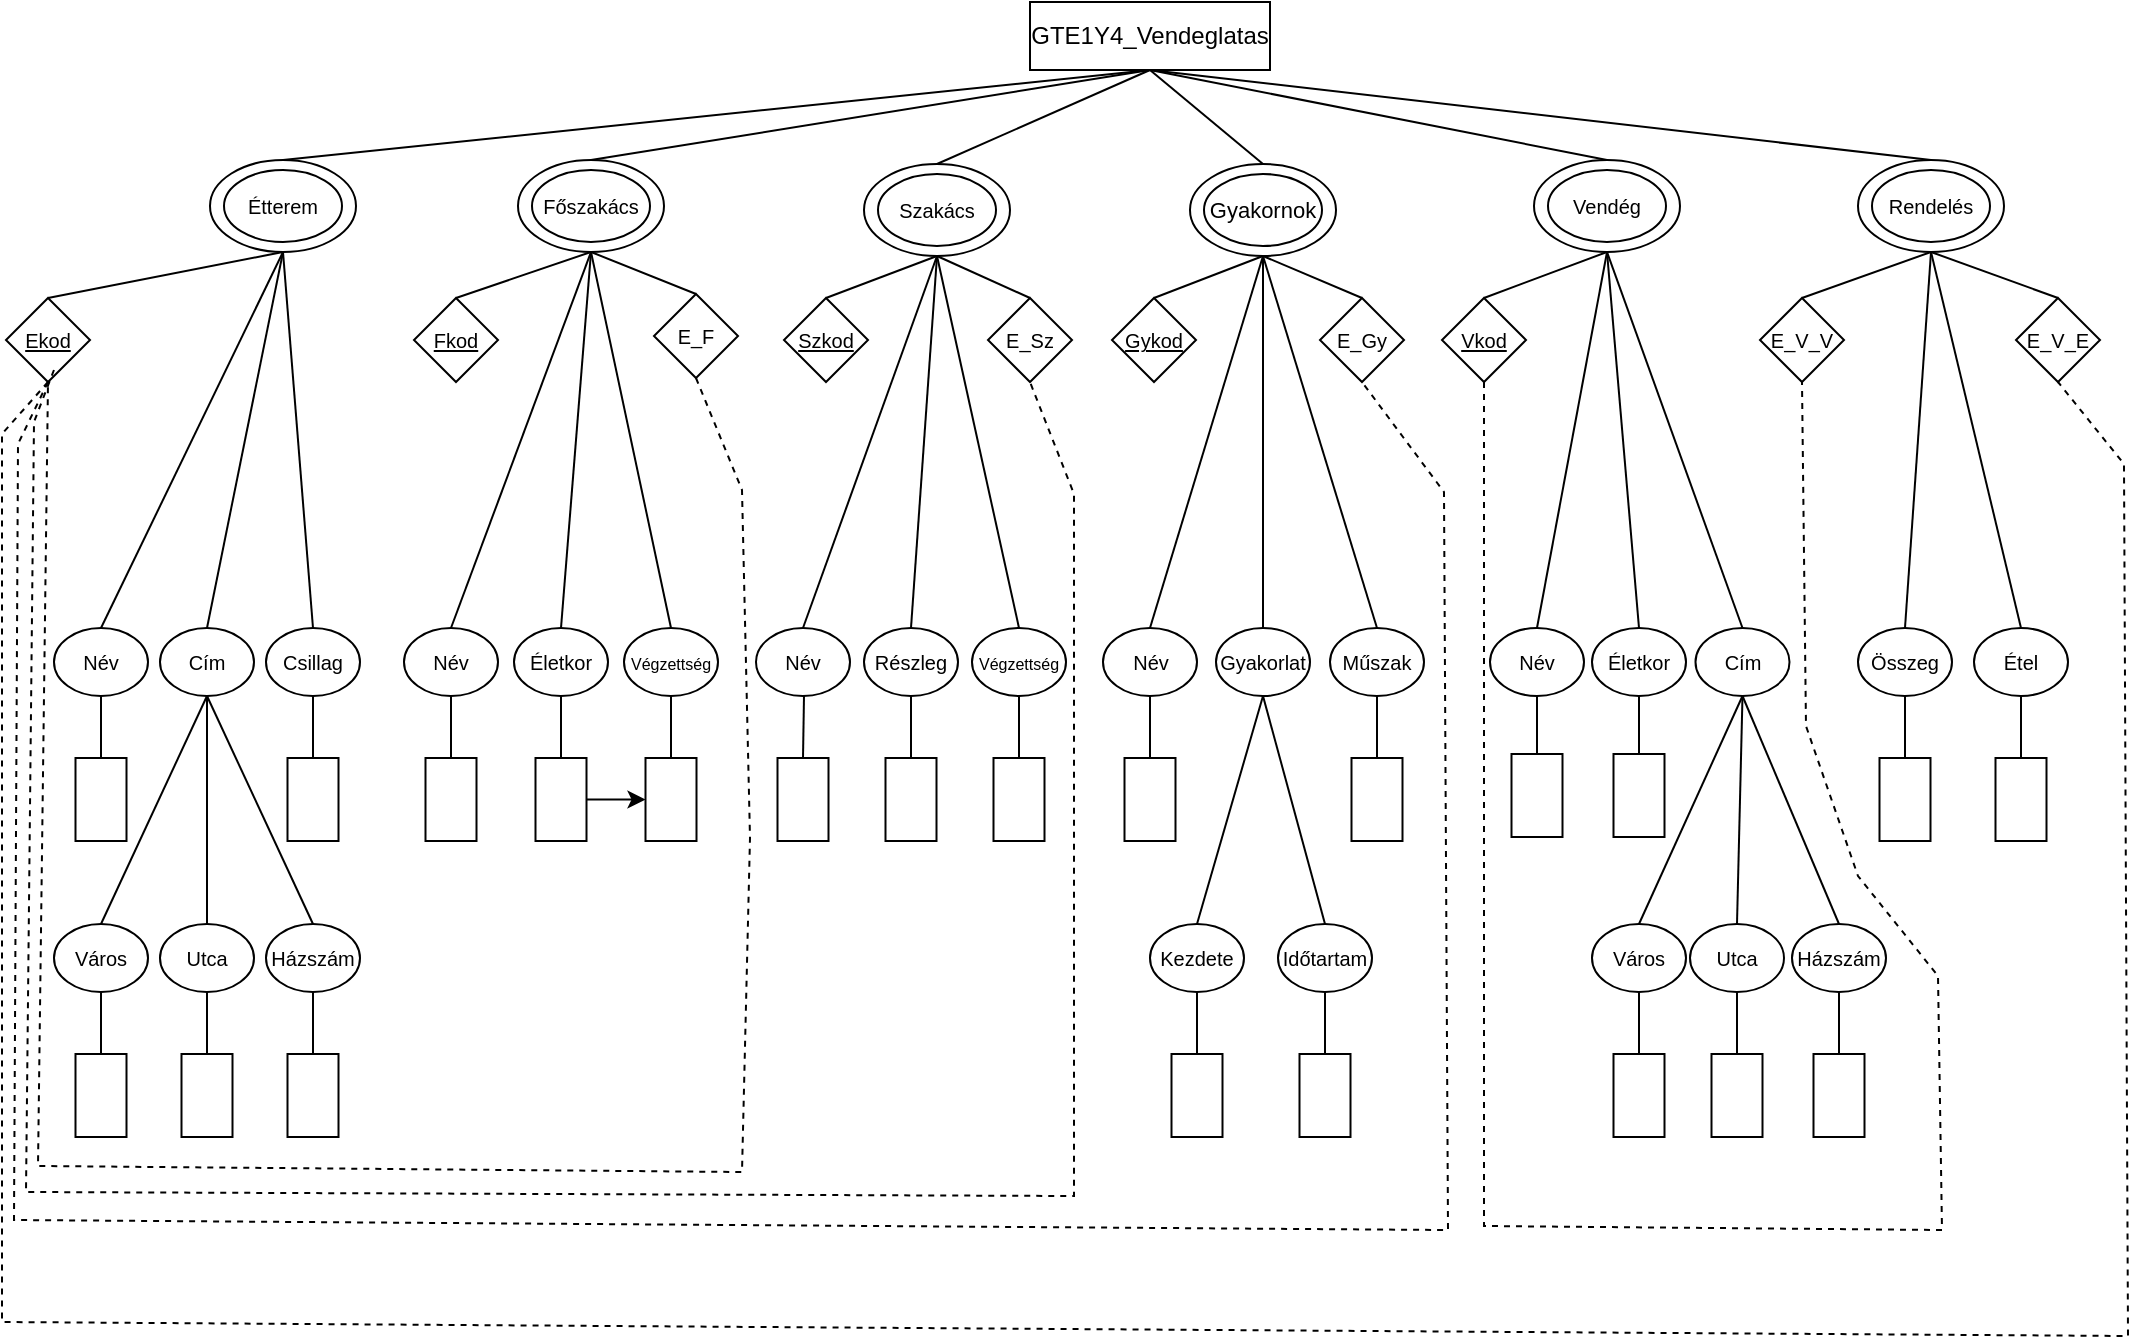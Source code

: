 <mxfile version="27.0.5">
  <diagram name="Page-1" id="aCdesyKWgIRTzpQv8DAT">
    <mxGraphModel dx="1426" dy="841" grid="0" gridSize="10" guides="1" tooltips="1" connect="1" arrows="1" fold="1" page="1" pageScale="1" pageWidth="1169" pageHeight="827" background="#ffffff" math="0" shadow="0">
      <root>
        <mxCell id="0" />
        <mxCell id="1" parent="0" />
        <mxCell id="0HNy9rPGnwpjirOVKz7A-1" value="&lt;font style=&quot;color: rgb(0, 0, 0);&quot;&gt;GTE1Y4_Vendeglatas&lt;/font&gt;" style="rounded=0;whiteSpace=wrap;html=1;fillColor=#FFFFFF;strokeColor=#000000;" vertex="1" parent="1">
          <mxGeometry x="525" y="17" width="120" height="34" as="geometry" />
        </mxCell>
        <mxCell id="0HNy9rPGnwpjirOVKz7A-4" value="" style="group" vertex="1" connectable="0" parent="1">
          <mxGeometry x="115" y="96" width="73" height="46" as="geometry" />
        </mxCell>
        <mxCell id="0HNy9rPGnwpjirOVKz7A-2" value="" style="ellipse;whiteSpace=wrap;html=1;fillColor=#FFFFFF;strokeColor=#000000;" vertex="1" parent="0HNy9rPGnwpjirOVKz7A-4">
          <mxGeometry width="73" height="46" as="geometry" />
        </mxCell>
        <mxCell id="0HNy9rPGnwpjirOVKz7A-3" value="&lt;font style=&quot;color: rgb(0, 0, 0); font-size: 10px;&quot;&gt;Étterem&lt;/font&gt;" style="ellipse;whiteSpace=wrap;html=1;fillColor=#FFFFFF;strokeColor=#000000;" vertex="1" parent="0HNy9rPGnwpjirOVKz7A-4">
          <mxGeometry x="7" y="5" width="59" height="36" as="geometry" />
        </mxCell>
        <mxCell id="0HNy9rPGnwpjirOVKz7A-5" value="" style="group" vertex="1" connectable="0" parent="1">
          <mxGeometry x="269" y="96" width="73" height="46" as="geometry" />
        </mxCell>
        <mxCell id="0HNy9rPGnwpjirOVKz7A-6" value="" style="ellipse;whiteSpace=wrap;html=1;fillColor=#FFFFFF;strokeColor=#000000;" vertex="1" parent="0HNy9rPGnwpjirOVKz7A-5">
          <mxGeometry width="73" height="46" as="geometry" />
        </mxCell>
        <mxCell id="0HNy9rPGnwpjirOVKz7A-7" value="&lt;font style=&quot;color: rgb(0, 0, 0); font-size: 10px;&quot;&gt;Főszakács&lt;/font&gt;" style="ellipse;whiteSpace=wrap;html=1;fillColor=#FFFFFF;strokeColor=#000000;" vertex="1" parent="0HNy9rPGnwpjirOVKz7A-5">
          <mxGeometry x="7" y="5" width="59" height="36" as="geometry" />
        </mxCell>
        <mxCell id="0HNy9rPGnwpjirOVKz7A-8" value="" style="group" vertex="1" connectable="0" parent="1">
          <mxGeometry x="442" y="98" width="73" height="46" as="geometry" />
        </mxCell>
        <mxCell id="0HNy9rPGnwpjirOVKz7A-9" value="" style="ellipse;whiteSpace=wrap;html=1;fillColor=#FFFFFF;strokeColor=#000000;" vertex="1" parent="0HNy9rPGnwpjirOVKz7A-8">
          <mxGeometry width="73" height="46" as="geometry" />
        </mxCell>
        <mxCell id="0HNy9rPGnwpjirOVKz7A-10" value="&lt;font style=&quot;color: rgb(0, 0, 0); font-size: 10px;&quot;&gt;Szakács&lt;/font&gt;" style="ellipse;whiteSpace=wrap;html=1;fillColor=#FFFFFF;strokeColor=#000000;" vertex="1" parent="0HNy9rPGnwpjirOVKz7A-8">
          <mxGeometry x="7" y="5" width="59" height="36" as="geometry" />
        </mxCell>
        <mxCell id="0HNy9rPGnwpjirOVKz7A-11" value="" style="group" vertex="1" connectable="0" parent="1">
          <mxGeometry x="605" y="98" width="73" height="46" as="geometry" />
        </mxCell>
        <mxCell id="0HNy9rPGnwpjirOVKz7A-12" value="" style="ellipse;whiteSpace=wrap;html=1;fillColor=#FFFFFF;strokeColor=#000000;" vertex="1" parent="0HNy9rPGnwpjirOVKz7A-11">
          <mxGeometry width="73" height="46" as="geometry" />
        </mxCell>
        <mxCell id="0HNy9rPGnwpjirOVKz7A-13" value="&lt;font style=&quot;color: rgb(0, 0, 0); font-size: 11px;&quot;&gt;Gyakornok&lt;/font&gt;" style="ellipse;whiteSpace=wrap;html=1;fillColor=#FFFFFF;strokeColor=#000000;" vertex="1" parent="0HNy9rPGnwpjirOVKz7A-11">
          <mxGeometry x="7" y="5" width="59" height="36" as="geometry" />
        </mxCell>
        <mxCell id="0HNy9rPGnwpjirOVKz7A-14" value="" style="group" vertex="1" connectable="0" parent="1">
          <mxGeometry x="777" y="96" width="73" height="46" as="geometry" />
        </mxCell>
        <mxCell id="0HNy9rPGnwpjirOVKz7A-15" value="" style="ellipse;whiteSpace=wrap;html=1;fillColor=#FFFFFF;strokeColor=#000000;" vertex="1" parent="0HNy9rPGnwpjirOVKz7A-14">
          <mxGeometry width="73" height="46" as="geometry" />
        </mxCell>
        <mxCell id="0HNy9rPGnwpjirOVKz7A-16" value="&lt;font style=&quot;color: rgb(0, 0, 0); font-size: 10px;&quot;&gt;Vendég&lt;/font&gt;" style="ellipse;whiteSpace=wrap;html=1;fillColor=#FFFFFF;strokeColor=#000000;" vertex="1" parent="0HNy9rPGnwpjirOVKz7A-14">
          <mxGeometry x="7" y="5" width="59" height="36" as="geometry" />
        </mxCell>
        <mxCell id="0HNy9rPGnwpjirOVKz7A-17" value="" style="group" vertex="1" connectable="0" parent="1">
          <mxGeometry x="939" y="96" width="73" height="46" as="geometry" />
        </mxCell>
        <mxCell id="0HNy9rPGnwpjirOVKz7A-18" value="" style="ellipse;whiteSpace=wrap;html=1;fillColor=#FFFFFF;strokeColor=#000000;" vertex="1" parent="0HNy9rPGnwpjirOVKz7A-17">
          <mxGeometry width="73" height="46" as="geometry" />
        </mxCell>
        <mxCell id="0HNy9rPGnwpjirOVKz7A-19" value="&lt;font style=&quot;color: rgb(0, 0, 0); font-size: 10px;&quot;&gt;Rendelés&lt;/font&gt;" style="ellipse;whiteSpace=wrap;html=1;fillColor=#FFFFFF;strokeColor=#000000;" vertex="1" parent="0HNy9rPGnwpjirOVKz7A-17">
          <mxGeometry x="7" y="5" width="59" height="36" as="geometry" />
        </mxCell>
        <mxCell id="0HNy9rPGnwpjirOVKz7A-21" value="&lt;font style=&quot;color: rgb(0, 0, 0); font-size: 10px;&quot;&gt;&lt;u&gt;Ekod&lt;/u&gt;&lt;/font&gt;" style="rhombus;whiteSpace=wrap;html=1;fillColor=#FFFFFF;strokeColor=#000000;" vertex="1" parent="1">
          <mxGeometry x="13" y="165" width="42" height="42" as="geometry" />
        </mxCell>
        <mxCell id="0HNy9rPGnwpjirOVKz7A-22" value="&lt;font style=&quot;color: rgb(0, 0, 0); font-size: 10px;&quot;&gt;&lt;u&gt;Fkod&lt;/u&gt;&lt;/font&gt;" style="rhombus;whiteSpace=wrap;html=1;fillColor=#FFFFFF;strokeColor=#000000;" vertex="1" parent="1">
          <mxGeometry x="217" y="165" width="42" height="42" as="geometry" />
        </mxCell>
        <mxCell id="0HNy9rPGnwpjirOVKz7A-23" value="&lt;font style=&quot;color: rgb(0, 0, 0); font-size: 10px;&quot;&gt;E_F&lt;/font&gt;" style="rhombus;whiteSpace=wrap;html=1;fillColor=#FFFFFF;strokeColor=#000000;" vertex="1" parent="1">
          <mxGeometry x="337" y="163" width="42" height="42" as="geometry" />
        </mxCell>
        <mxCell id="0HNy9rPGnwpjirOVKz7A-24" value="&lt;font style=&quot;color: rgb(0, 0, 0); font-size: 10px;&quot;&gt;&lt;u&gt;Szkod&lt;/u&gt;&lt;/font&gt;" style="rhombus;whiteSpace=wrap;html=1;fillColor=#FFFFFF;strokeColor=#000000;" vertex="1" parent="1">
          <mxGeometry x="402" y="165" width="42" height="42" as="geometry" />
        </mxCell>
        <mxCell id="0HNy9rPGnwpjirOVKz7A-25" value="&lt;font style=&quot;color: rgb(0, 0, 0); font-size: 10px;&quot;&gt;E_Sz&lt;/font&gt;" style="rhombus;whiteSpace=wrap;html=1;fillColor=#FFFFFF;strokeColor=#000000;" vertex="1" parent="1">
          <mxGeometry x="504" y="165" width="42" height="42" as="geometry" />
        </mxCell>
        <mxCell id="0HNy9rPGnwpjirOVKz7A-26" value="&lt;font style=&quot;color: rgb(0, 0, 0); font-size: 10px;&quot;&gt;&lt;u&gt;Gykod&lt;/u&gt;&lt;/font&gt;" style="rhombus;whiteSpace=wrap;html=1;fillColor=#FFFFFF;strokeColor=#000000;" vertex="1" parent="1">
          <mxGeometry x="566" y="165" width="42" height="42" as="geometry" />
        </mxCell>
        <mxCell id="0HNy9rPGnwpjirOVKz7A-27" value="&lt;font style=&quot;color: rgb(0, 0, 0); font-size: 10px;&quot;&gt;E_Gy&lt;/font&gt;" style="rhombus;whiteSpace=wrap;html=1;fillColor=#FFFFFF;strokeColor=#000000;" vertex="1" parent="1">
          <mxGeometry x="670" y="165" width="42" height="42" as="geometry" />
        </mxCell>
        <mxCell id="0HNy9rPGnwpjirOVKz7A-28" value="&lt;font style=&quot;color: rgb(0, 0, 0); font-size: 10px;&quot;&gt;&lt;u&gt;Vkod&lt;/u&gt;&lt;/font&gt;" style="rhombus;whiteSpace=wrap;html=1;fillColor=#FFFFFF;strokeColor=#000000;" vertex="1" parent="1">
          <mxGeometry x="731" y="165" width="42" height="42" as="geometry" />
        </mxCell>
        <mxCell id="0HNy9rPGnwpjirOVKz7A-29" value="&lt;font style=&quot;color: rgb(0, 0, 0); font-size: 10px;&quot;&gt;E_V_V&lt;/font&gt;" style="rhombus;whiteSpace=wrap;html=1;fillColor=#FFFFFF;strokeColor=#000000;" vertex="1" parent="1">
          <mxGeometry x="890" y="165" width="42" height="42" as="geometry" />
        </mxCell>
        <mxCell id="0HNy9rPGnwpjirOVKz7A-30" value="&lt;font style=&quot;color: rgb(0, 0, 0); font-size: 10px;&quot;&gt;E_V_E&lt;/font&gt;" style="rhombus;whiteSpace=wrap;html=1;fillColor=#FFFFFF;strokeColor=#000000;" vertex="1" parent="1">
          <mxGeometry x="1018" y="165" width="42" height="42" as="geometry" />
        </mxCell>
        <mxCell id="0HNy9rPGnwpjirOVKz7A-31" value="" style="endArrow=none;html=1;rounded=0;strokeColor=#000000;entryX=0.5;entryY=1;entryDx=0;entryDy=0;exitX=0.5;exitY=0;exitDx=0;exitDy=0;" edge="1" parent="1" source="0HNy9rPGnwpjirOVKz7A-2" target="0HNy9rPGnwpjirOVKz7A-1">
          <mxGeometry width="50" height="50" relative="1" as="geometry">
            <mxPoint x="219" y="76" as="sourcePoint" />
            <mxPoint x="269" y="26" as="targetPoint" />
          </mxGeometry>
        </mxCell>
        <mxCell id="0HNy9rPGnwpjirOVKz7A-32" value="" style="endArrow=none;html=1;rounded=0;strokeColor=#000000;entryX=0.5;entryY=1;entryDx=0;entryDy=0;exitX=0.5;exitY=0;exitDx=0;exitDy=0;" edge="1" parent="1" source="0HNy9rPGnwpjirOVKz7A-6" target="0HNy9rPGnwpjirOVKz7A-1">
          <mxGeometry width="50" height="50" relative="1" as="geometry">
            <mxPoint x="392" y="132" as="sourcePoint" />
            <mxPoint x="442" y="82" as="targetPoint" />
          </mxGeometry>
        </mxCell>
        <mxCell id="0HNy9rPGnwpjirOVKz7A-33" value="" style="endArrow=none;html=1;rounded=0;strokeColor=#000000;entryX=0.5;entryY=1;entryDx=0;entryDy=0;exitX=0.5;exitY=0;exitDx=0;exitDy=0;" edge="1" parent="1" source="0HNy9rPGnwpjirOVKz7A-9" target="0HNy9rPGnwpjirOVKz7A-1">
          <mxGeometry width="50" height="50" relative="1" as="geometry">
            <mxPoint x="541" y="110" as="sourcePoint" />
            <mxPoint x="591" y="60" as="targetPoint" />
          </mxGeometry>
        </mxCell>
        <mxCell id="0HNy9rPGnwpjirOVKz7A-35" value="" style="endArrow=none;html=1;rounded=0;strokeColor=#000000;entryX=0.5;entryY=1;entryDx=0;entryDy=0;exitX=0.5;exitY=0;exitDx=0;exitDy=0;" edge="1" parent="1" source="0HNy9rPGnwpjirOVKz7A-15" target="0HNy9rPGnwpjirOVKz7A-1">
          <mxGeometry width="50" height="50" relative="1" as="geometry">
            <mxPoint x="834" y="80" as="sourcePoint" />
            <mxPoint x="741" y="37" as="targetPoint" />
          </mxGeometry>
        </mxCell>
        <mxCell id="0HNy9rPGnwpjirOVKz7A-36" value="" style="endArrow=none;html=1;rounded=0;strokeColor=#000000;entryX=0.5;entryY=1;entryDx=0;entryDy=0;exitX=0.5;exitY=0;exitDx=0;exitDy=0;" edge="1" parent="1" source="0HNy9rPGnwpjirOVKz7A-18" target="0HNy9rPGnwpjirOVKz7A-1">
          <mxGeometry width="50" height="50" relative="1" as="geometry">
            <mxPoint x="882" y="83" as="sourcePoint" />
            <mxPoint x="932" y="33" as="targetPoint" />
          </mxGeometry>
        </mxCell>
        <mxCell id="0HNy9rPGnwpjirOVKz7A-37" value="" style="endArrow=none;html=1;rounded=0;strokeColor=#000000;entryX=0.5;entryY=1;entryDx=0;entryDy=0;exitX=0.5;exitY=0;exitDx=0;exitDy=0;" edge="1" parent="1" source="0HNy9rPGnwpjirOVKz7A-21" target="0HNy9rPGnwpjirOVKz7A-2">
          <mxGeometry width="50" height="50" relative="1" as="geometry">
            <mxPoint x="22" y="156" as="sourcePoint" />
            <mxPoint x="72" y="106" as="targetPoint" />
          </mxGeometry>
        </mxCell>
        <mxCell id="0HNy9rPGnwpjirOVKz7A-34" value="" style="endArrow=none;html=1;rounded=0;strokeColor=#000000;entryX=0.5;entryY=1;entryDx=0;entryDy=0;exitX=0.5;exitY=0;exitDx=0;exitDy=0;" edge="1" parent="1" source="0HNy9rPGnwpjirOVKz7A-12" target="0HNy9rPGnwpjirOVKz7A-1">
          <mxGeometry width="50" height="50" relative="1" as="geometry">
            <mxPoint x="566" y="133" as="sourcePoint" />
            <mxPoint x="616" y="83" as="targetPoint" />
          </mxGeometry>
        </mxCell>
        <mxCell id="0HNy9rPGnwpjirOVKz7A-38" value="" style="endArrow=none;html=1;rounded=0;strokeColor=#000000;entryX=0.5;entryY=1;entryDx=0;entryDy=0;exitX=0.5;exitY=0;exitDx=0;exitDy=0;" edge="1" parent="1" source="0HNy9rPGnwpjirOVKz7A-22" target="0HNy9rPGnwpjirOVKz7A-6">
          <mxGeometry width="50" height="50" relative="1" as="geometry">
            <mxPoint x="186" y="179" as="sourcePoint" />
            <mxPoint x="236" y="129" as="targetPoint" />
          </mxGeometry>
        </mxCell>
        <mxCell id="0HNy9rPGnwpjirOVKz7A-39" value="" style="endArrow=none;html=1;rounded=0;strokeColor=#000000;entryX=0.5;entryY=1;entryDx=0;entryDy=0;exitX=0.5;exitY=0;exitDx=0;exitDy=0;" edge="1" parent="1" source="0HNy9rPGnwpjirOVKz7A-23" target="0HNy9rPGnwpjirOVKz7A-6">
          <mxGeometry width="50" height="50" relative="1" as="geometry">
            <mxPoint x="259" y="298" as="sourcePoint" />
            <mxPoint x="309" y="248" as="targetPoint" />
          </mxGeometry>
        </mxCell>
        <mxCell id="0HNy9rPGnwpjirOVKz7A-40" value="" style="endArrow=none;html=1;rounded=0;strokeColor=#000000;entryX=0.5;entryY=1;entryDx=0;entryDy=0;exitX=0.5;exitY=0;exitDx=0;exitDy=0;" edge="1" parent="1" source="0HNy9rPGnwpjirOVKz7A-24" target="0HNy9rPGnwpjirOVKz7A-9">
          <mxGeometry width="50" height="50" relative="1" as="geometry">
            <mxPoint x="438" y="225" as="sourcePoint" />
            <mxPoint x="488" y="175" as="targetPoint" />
          </mxGeometry>
        </mxCell>
        <mxCell id="0HNy9rPGnwpjirOVKz7A-41" value="" style="endArrow=none;html=1;rounded=0;strokeColor=#000000;entryX=0.5;entryY=1;entryDx=0;entryDy=0;exitX=0.5;exitY=0;exitDx=0;exitDy=0;" edge="1" parent="1" source="0HNy9rPGnwpjirOVKz7A-25" target="0HNy9rPGnwpjirOVKz7A-9">
          <mxGeometry width="50" height="50" relative="1" as="geometry">
            <mxPoint x="436" y="320" as="sourcePoint" />
            <mxPoint x="486" y="270" as="targetPoint" />
          </mxGeometry>
        </mxCell>
        <mxCell id="0HNy9rPGnwpjirOVKz7A-42" value="" style="endArrow=none;html=1;rounded=0;strokeColor=#000000;entryX=0.5;entryY=1;entryDx=0;entryDy=0;exitX=0.5;exitY=0;exitDx=0;exitDy=0;" edge="1" parent="1" source="0HNy9rPGnwpjirOVKz7A-26" target="0HNy9rPGnwpjirOVKz7A-12">
          <mxGeometry width="50" height="50" relative="1" as="geometry">
            <mxPoint x="576" y="320" as="sourcePoint" />
            <mxPoint x="626" y="270" as="targetPoint" />
          </mxGeometry>
        </mxCell>
        <mxCell id="0HNy9rPGnwpjirOVKz7A-43" value="" style="endArrow=none;html=1;rounded=0;strokeColor=#000000;entryX=0.5;entryY=1;entryDx=0;entryDy=0;exitX=0.5;exitY=0;exitDx=0;exitDy=0;" edge="1" parent="1" source="0HNy9rPGnwpjirOVKz7A-27" target="0HNy9rPGnwpjirOVKz7A-12">
          <mxGeometry width="50" height="50" relative="1" as="geometry">
            <mxPoint x="571" y="321" as="sourcePoint" />
            <mxPoint x="621" y="271" as="targetPoint" />
          </mxGeometry>
        </mxCell>
        <mxCell id="0HNy9rPGnwpjirOVKz7A-44" value="" style="endArrow=none;html=1;rounded=0;strokeColor=#000000;entryX=0.5;entryY=1;entryDx=0;entryDy=0;exitX=0.5;exitY=0;exitDx=0;exitDy=0;" edge="1" parent="1" source="0HNy9rPGnwpjirOVKz7A-28" target="0HNy9rPGnwpjirOVKz7A-15">
          <mxGeometry width="50" height="50" relative="1" as="geometry">
            <mxPoint x="781" y="224" as="sourcePoint" />
            <mxPoint x="831" y="174" as="targetPoint" />
          </mxGeometry>
        </mxCell>
        <mxCell id="0HNy9rPGnwpjirOVKz7A-45" value="" style="endArrow=none;html=1;rounded=0;strokeColor=#000000;entryX=0.5;entryY=1;entryDx=0;entryDy=0;exitX=0.5;exitY=0;exitDx=0;exitDy=0;" edge="1" parent="1" source="0HNy9rPGnwpjirOVKz7A-29" target="0HNy9rPGnwpjirOVKz7A-18">
          <mxGeometry width="50" height="50" relative="1" as="geometry">
            <mxPoint x="947.5" y="470" as="sourcePoint" />
            <mxPoint x="915" y="335" as="targetPoint" />
          </mxGeometry>
        </mxCell>
        <mxCell id="0HNy9rPGnwpjirOVKz7A-46" value="" style="endArrow=none;html=1;rounded=0;strokeColor=#000000;entryX=0.5;entryY=1;entryDx=0;entryDy=0;exitX=0.5;exitY=0;exitDx=0;exitDy=0;" edge="1" parent="1" source="0HNy9rPGnwpjirOVKz7A-30" target="0HNy9rPGnwpjirOVKz7A-18">
          <mxGeometry width="50" height="50" relative="1" as="geometry">
            <mxPoint x="939" y="308" as="sourcePoint" />
            <mxPoint x="989" y="258" as="targetPoint" />
          </mxGeometry>
        </mxCell>
        <mxCell id="0HNy9rPGnwpjirOVKz7A-47" value="" style="endArrow=none;html=1;rounded=0;strokeColor=#000000;entryX=0.5;entryY=1;entryDx=0;entryDy=0;exitX=0.5;exitY=0;exitDx=0;exitDy=0;" edge="1" parent="1" source="0HNy9rPGnwpjirOVKz7A-48" target="0HNy9rPGnwpjirOVKz7A-2">
          <mxGeometry width="50" height="50" relative="1" as="geometry">
            <mxPoint x="94" y="209" as="sourcePoint" />
            <mxPoint x="144" y="159" as="targetPoint" />
          </mxGeometry>
        </mxCell>
        <mxCell id="0HNy9rPGnwpjirOVKz7A-48" value="&lt;font style=&quot;color: rgb(0, 0, 0); font-size: 10px;&quot;&gt;Név&lt;/font&gt;" style="ellipse;whiteSpace=wrap;html=1;fillColor=#FFFFFF;strokeColor=#000000;" vertex="1" parent="1">
          <mxGeometry x="37" y="330" width="47" height="34" as="geometry" />
        </mxCell>
        <mxCell id="0HNy9rPGnwpjirOVKz7A-49" value="&lt;font style=&quot;color: rgb(0, 0, 0); font-size: 10px;&quot;&gt;Cím&lt;/font&gt;" style="ellipse;whiteSpace=wrap;html=1;fillColor=#FFFFFF;strokeColor=#000000;" vertex="1" parent="1">
          <mxGeometry x="90" y="330" width="47" height="34" as="geometry" />
        </mxCell>
        <mxCell id="0HNy9rPGnwpjirOVKz7A-50" value="&lt;font style=&quot;color: rgb(0, 0, 0); font-size: 10px;&quot;&gt;Csillag&lt;/font&gt;" style="ellipse;whiteSpace=wrap;html=1;fillColor=#FFFFFF;strokeColor=#000000;" vertex="1" parent="1">
          <mxGeometry x="143" y="330" width="47" height="34" as="geometry" />
        </mxCell>
        <mxCell id="0HNy9rPGnwpjirOVKz7A-53" value="" style="endArrow=none;html=1;rounded=0;strokeColor=#000000;entryX=0.5;entryY=1;entryDx=0;entryDy=0;exitX=0.5;exitY=0;exitDx=0;exitDy=0;" edge="1" parent="1" source="0HNy9rPGnwpjirOVKz7A-49" target="0HNy9rPGnwpjirOVKz7A-2">
          <mxGeometry width="50" height="50" relative="1" as="geometry">
            <mxPoint x="120" y="226" as="sourcePoint" />
            <mxPoint x="170" y="176" as="targetPoint" />
          </mxGeometry>
        </mxCell>
        <mxCell id="0HNy9rPGnwpjirOVKz7A-54" value="" style="endArrow=none;html=1;rounded=0;strokeColor=#000000;entryX=0.5;entryY=1;entryDx=0;entryDy=0;exitX=0.5;exitY=0;exitDx=0;exitDy=0;" edge="1" parent="1" source="0HNy9rPGnwpjirOVKz7A-50" target="0HNy9rPGnwpjirOVKz7A-2">
          <mxGeometry width="50" height="50" relative="1" as="geometry">
            <mxPoint x="248" y="345" as="sourcePoint" />
            <mxPoint x="298" y="295" as="targetPoint" />
          </mxGeometry>
        </mxCell>
        <mxCell id="0HNy9rPGnwpjirOVKz7A-55" value="" style="endArrow=none;html=1;rounded=0;strokeColor=#000000;entryX=0.5;entryY=1;entryDx=0;entryDy=0;exitX=0.5;exitY=0;exitDx=0;exitDy=0;" edge="1" parent="1" source="0HNy9rPGnwpjirOVKz7A-64" target="0HNy9rPGnwpjirOVKz7A-49">
          <mxGeometry width="50" height="50" relative="1" as="geometry">
            <mxPoint x="55" y="432" as="sourcePoint" />
            <mxPoint x="105" y="382" as="targetPoint" />
          </mxGeometry>
        </mxCell>
        <mxCell id="0HNy9rPGnwpjirOVKz7A-56" value="" style="endArrow=none;html=1;rounded=0;strokeColor=#000000;entryX=0.5;entryY=1;entryDx=0;entryDy=0;exitX=0.5;exitY=0;exitDx=0;exitDy=0;" edge="1" parent="1" source="0HNy9rPGnwpjirOVKz7A-65" target="0HNy9rPGnwpjirOVKz7A-49">
          <mxGeometry width="50" height="50" relative="1" as="geometry">
            <mxPoint x="309" y="483" as="sourcePoint" />
            <mxPoint x="359" y="433" as="targetPoint" />
          </mxGeometry>
        </mxCell>
        <mxCell id="0HNy9rPGnwpjirOVKz7A-57" value="" style="endArrow=none;html=1;rounded=0;strokeColor=#000000;entryX=0.5;entryY=1;entryDx=0;entryDy=0;exitX=0.5;exitY=0;exitDx=0;exitDy=0;" edge="1" parent="1" source="0HNy9rPGnwpjirOVKz7A-66" target="0HNy9rPGnwpjirOVKz7A-49">
          <mxGeometry width="50" height="50" relative="1" as="geometry">
            <mxPoint x="269" y="436" as="sourcePoint" />
            <mxPoint x="319" y="386" as="targetPoint" />
          </mxGeometry>
        </mxCell>
        <mxCell id="0HNy9rPGnwpjirOVKz7A-58" value="" style="endArrow=none;html=1;rounded=0;strokeColor=#000000;exitX=0;exitY=0.5;exitDx=0;exitDy=0;entryX=0.5;entryY=1;entryDx=0;entryDy=0;" edge="1" parent="1" source="0HNy9rPGnwpjirOVKz7A-68" target="0HNy9rPGnwpjirOVKz7A-50">
          <mxGeometry width="50" height="50" relative="1" as="geometry">
            <mxPoint x="221" y="409" as="sourcePoint" />
            <mxPoint x="271" y="359" as="targetPoint" />
          </mxGeometry>
        </mxCell>
        <mxCell id="0HNy9rPGnwpjirOVKz7A-59" value="" style="endArrow=none;html=1;rounded=0;strokeColor=#000000;entryX=0.5;entryY=1;entryDx=0;entryDy=0;exitX=0;exitY=0.5;exitDx=0;exitDy=0;" edge="1" parent="1" source="0HNy9rPGnwpjirOVKz7A-67" target="0HNy9rPGnwpjirOVKz7A-48">
          <mxGeometry width="50" height="50" relative="1" as="geometry">
            <mxPoint x="11" y="419" as="sourcePoint" />
            <mxPoint x="61" y="369" as="targetPoint" />
          </mxGeometry>
        </mxCell>
        <mxCell id="0HNy9rPGnwpjirOVKz7A-60" value="" style="endArrow=none;html=1;rounded=0;strokeColor=#000000;entryX=0.5;entryY=1;entryDx=0;entryDy=0;exitX=0;exitY=0.5;exitDx=0;exitDy=0;" edge="1" parent="1" source="0HNy9rPGnwpjirOVKz7A-69" target="0HNy9rPGnwpjirOVKz7A-66">
          <mxGeometry width="50" height="50" relative="1" as="geometry">
            <mxPoint x="219" y="559" as="sourcePoint" />
            <mxPoint x="269" y="509" as="targetPoint" />
          </mxGeometry>
        </mxCell>
        <mxCell id="0HNy9rPGnwpjirOVKz7A-61" value="" style="endArrow=none;html=1;rounded=0;strokeColor=#000000;entryX=0.5;entryY=1;entryDx=0;entryDy=0;exitX=0;exitY=0.5;exitDx=0;exitDy=0;" edge="1" parent="1" source="0HNy9rPGnwpjirOVKz7A-70" target="0HNy9rPGnwpjirOVKz7A-65">
          <mxGeometry width="50" height="50" relative="1" as="geometry">
            <mxPoint x="251" y="565" as="sourcePoint" />
            <mxPoint x="301" y="515" as="targetPoint" />
          </mxGeometry>
        </mxCell>
        <mxCell id="0HNy9rPGnwpjirOVKz7A-62" value="" style="endArrow=none;html=1;rounded=0;strokeColor=#000000;entryX=0.5;entryY=1;entryDx=0;entryDy=0;exitX=0;exitY=0.5;exitDx=0;exitDy=0;" edge="1" parent="1" source="0HNy9rPGnwpjirOVKz7A-71" target="0HNy9rPGnwpjirOVKz7A-64">
          <mxGeometry width="50" height="50" relative="1" as="geometry">
            <mxPoint x="246" y="581" as="sourcePoint" />
            <mxPoint x="296" y="531" as="targetPoint" />
          </mxGeometry>
        </mxCell>
        <mxCell id="0HNy9rPGnwpjirOVKz7A-63" value="" style="endArrow=none;html=1;rounded=0;strokeColor=#000000;entryX=0.5;entryY=1;entryDx=0;entryDy=0;exitX=0.5;exitY=0;exitDx=0;exitDy=0;" edge="1" parent="1" source="0HNy9rPGnwpjirOVKz7A-82" target="0HNy9rPGnwpjirOVKz7A-6">
          <mxGeometry width="50" height="50" relative="1" as="geometry">
            <mxPoint x="252" y="253" as="sourcePoint" />
            <mxPoint x="302" y="203" as="targetPoint" />
          </mxGeometry>
        </mxCell>
        <mxCell id="0HNy9rPGnwpjirOVKz7A-64" value="&lt;font style=&quot;color: rgb(0, 0, 0); font-size: 10px;&quot;&gt;Város&lt;/font&gt;" style="ellipse;whiteSpace=wrap;html=1;fillColor=#FFFFFF;strokeColor=#000000;" vertex="1" parent="1">
          <mxGeometry x="37" y="478" width="47" height="34" as="geometry" />
        </mxCell>
        <mxCell id="0HNy9rPGnwpjirOVKz7A-65" value="&lt;font style=&quot;color: rgb(0, 0, 0); font-size: 10px;&quot;&gt;Utca&lt;/font&gt;" style="ellipse;whiteSpace=wrap;html=1;fillColor=#FFFFFF;strokeColor=#000000;" vertex="1" parent="1">
          <mxGeometry x="90" y="478" width="47" height="34" as="geometry" />
        </mxCell>
        <mxCell id="0HNy9rPGnwpjirOVKz7A-66" value="&lt;font style=&quot;color: rgb(0, 0, 0); font-size: 10px;&quot;&gt;Házszám&lt;/font&gt;" style="ellipse;whiteSpace=wrap;html=1;fillColor=#FFFFFF;strokeColor=#000000;" vertex="1" parent="1">
          <mxGeometry x="143" y="478" width="47" height="34" as="geometry" />
        </mxCell>
        <mxCell id="0HNy9rPGnwpjirOVKz7A-67" value="" style="rounded=0;whiteSpace=wrap;html=1;rotation=90;fillColor=#FFFFFF;strokeColor=#000000;" vertex="1" parent="1">
          <mxGeometry x="39.75" y="403" width="41.5" height="25.5" as="geometry" />
        </mxCell>
        <mxCell id="0HNy9rPGnwpjirOVKz7A-68" value="" style="rounded=0;whiteSpace=wrap;html=1;rotation=90;fillColor=#FFFFFF;strokeColor=#000000;" vertex="1" parent="1">
          <mxGeometry x="145.75" y="403" width="41.5" height="25.5" as="geometry" />
        </mxCell>
        <mxCell id="0HNy9rPGnwpjirOVKz7A-69" value="" style="rounded=0;whiteSpace=wrap;html=1;rotation=90;fillColor=#FFFFFF;strokeColor=#000000;" vertex="1" parent="1">
          <mxGeometry x="145.75" y="551" width="41.5" height="25.5" as="geometry" />
        </mxCell>
        <mxCell id="0HNy9rPGnwpjirOVKz7A-70" value="" style="rounded=0;whiteSpace=wrap;html=1;rotation=90;fillColor=#FFFFFF;strokeColor=#000000;" vertex="1" parent="1">
          <mxGeometry x="92.75" y="551" width="41.5" height="25.5" as="geometry" />
        </mxCell>
        <mxCell id="0HNy9rPGnwpjirOVKz7A-71" value="" style="rounded=0;whiteSpace=wrap;html=1;rotation=90;fillColor=#FFFFFF;strokeColor=#000000;" vertex="1" parent="1">
          <mxGeometry x="39.75" y="551" width="41.5" height="25.5" as="geometry" />
        </mxCell>
        <mxCell id="0HNy9rPGnwpjirOVKz7A-72" value="" style="endArrow=none;html=1;rounded=0;strokeColor=#000000;entryX=0.5;entryY=1;entryDx=0;entryDy=0;exitX=0.5;exitY=0;exitDx=0;exitDy=0;" edge="1" parent="1" source="0HNy9rPGnwpjirOVKz7A-83" target="0HNy9rPGnwpjirOVKz7A-6">
          <mxGeometry width="50" height="50" relative="1" as="geometry">
            <mxPoint x="280.5" y="257" as="sourcePoint" />
            <mxPoint x="330.5" y="207" as="targetPoint" />
          </mxGeometry>
        </mxCell>
        <mxCell id="0HNy9rPGnwpjirOVKz7A-73" value="" style="endArrow=none;html=1;rounded=0;strokeColor=#000000;entryX=0.5;entryY=1;entryDx=0;entryDy=0;exitX=0.5;exitY=0;exitDx=0;exitDy=0;" edge="1" parent="1" source="0HNy9rPGnwpjirOVKz7A-84" target="0HNy9rPGnwpjirOVKz7A-6">
          <mxGeometry width="50" height="50" relative="1" as="geometry">
            <mxPoint x="489" y="392" as="sourcePoint" />
            <mxPoint x="539" y="342" as="targetPoint" />
          </mxGeometry>
        </mxCell>
        <mxCell id="0HNy9rPGnwpjirOVKz7A-74" value="" style="endArrow=none;html=1;rounded=0;strokeColor=#000000;entryX=0.5;entryY=1;entryDx=0;entryDy=0;exitX=0;exitY=0.5;exitDx=0;exitDy=0;" edge="1" parent="1" source="0HNy9rPGnwpjirOVKz7A-85" target="0HNy9rPGnwpjirOVKz7A-82">
          <mxGeometry width="50" height="50" relative="1" as="geometry">
            <mxPoint x="280.5" y="520" as="sourcePoint" />
            <mxPoint x="330.5" y="470" as="targetPoint" />
          </mxGeometry>
        </mxCell>
        <mxCell id="0HNy9rPGnwpjirOVKz7A-75" value="" style="endArrow=none;html=1;rounded=0;strokeColor=#000000;entryX=0.5;entryY=1;entryDx=0;entryDy=0;exitX=0;exitY=0.5;exitDx=0;exitDy=0;" edge="1" parent="1" source="0HNy9rPGnwpjirOVKz7A-86" target="0HNy9rPGnwpjirOVKz7A-83">
          <mxGeometry width="50" height="50" relative="1" as="geometry">
            <mxPoint x="506" y="422" as="sourcePoint" />
            <mxPoint x="556" y="372" as="targetPoint" />
          </mxGeometry>
        </mxCell>
        <mxCell id="0HNy9rPGnwpjirOVKz7A-76" value="" style="endArrow=none;html=1;rounded=0;strokeColor=#000000;entryX=0.5;entryY=1;entryDx=0;entryDy=0;exitX=0;exitY=0.5;exitDx=0;exitDy=0;" edge="1" parent="1" source="0HNy9rPGnwpjirOVKz7A-87" target="0HNy9rPGnwpjirOVKz7A-84">
          <mxGeometry width="50" height="50" relative="1" as="geometry">
            <mxPoint x="440" y="448" as="sourcePoint" />
            <mxPoint x="490" y="398" as="targetPoint" />
          </mxGeometry>
        </mxCell>
        <mxCell id="0HNy9rPGnwpjirOVKz7A-77" value="" style="endArrow=none;html=1;rounded=0;strokeColor=#000000;exitX=0;exitY=0.5;exitDx=0;exitDy=0;" edge="1" parent="1" source="0HNy9rPGnwpjirOVKz7A-92">
          <mxGeometry width="50" height="50" relative="1" as="geometry">
            <mxPoint x="426" y="576.5" as="sourcePoint" />
            <mxPoint x="412" y="364" as="targetPoint" />
          </mxGeometry>
        </mxCell>
        <mxCell id="0HNy9rPGnwpjirOVKz7A-78" value="" style="endArrow=none;html=1;rounded=0;strokeColor=#000000;entryX=0.5;entryY=1;entryDx=0;entryDy=0;exitX=0;exitY=0.5;exitDx=0;exitDy=0;" edge="1" parent="1" source="0HNy9rPGnwpjirOVKz7A-94" target="0HNy9rPGnwpjirOVKz7A-90">
          <mxGeometry width="50" height="50" relative="1" as="geometry">
            <mxPoint x="515" y="601" as="sourcePoint" />
            <mxPoint x="565" y="551" as="targetPoint" />
          </mxGeometry>
        </mxCell>
        <mxCell id="0HNy9rPGnwpjirOVKz7A-79" value="" style="endArrow=none;html=1;rounded=0;strokeColor=#000000;entryX=0.5;entryY=1;entryDx=0;entryDy=0;exitX=0;exitY=0.5;exitDx=0;exitDy=0;" edge="1" parent="1" source="0HNy9rPGnwpjirOVKz7A-93" target="0HNy9rPGnwpjirOVKz7A-91">
          <mxGeometry width="50" height="50" relative="1" as="geometry">
            <mxPoint x="602" y="540" as="sourcePoint" />
            <mxPoint x="652" y="490" as="targetPoint" />
          </mxGeometry>
        </mxCell>
        <mxCell id="0HNy9rPGnwpjirOVKz7A-80" value="" style="endArrow=none;html=1;rounded=0;strokeColor=#000000;entryX=0.5;entryY=1;entryDx=0;entryDy=0;exitX=0.5;exitY=0;exitDx=0;exitDy=0;" edge="1" parent="1" source="0HNy9rPGnwpjirOVKz7A-90" target="0HNy9rPGnwpjirOVKz7A-9">
          <mxGeometry width="50" height="50" relative="1" as="geometry">
            <mxPoint x="451" y="275" as="sourcePoint" />
            <mxPoint x="501" y="225" as="targetPoint" />
          </mxGeometry>
        </mxCell>
        <mxCell id="0HNy9rPGnwpjirOVKz7A-81" value="" style="endArrow=none;html=1;rounded=0;strokeColor=#000000;exitX=0.5;exitY=0;exitDx=0;exitDy=0;entryX=0.5;entryY=1;entryDx=0;entryDy=0;" edge="1" parent="1" source="0HNy9rPGnwpjirOVKz7A-89" target="0HNy9rPGnwpjirOVKz7A-9">
          <mxGeometry width="50" height="50" relative="1" as="geometry">
            <mxPoint x="439" y="241" as="sourcePoint" />
            <mxPoint x="489" y="191" as="targetPoint" />
          </mxGeometry>
        </mxCell>
        <mxCell id="0HNy9rPGnwpjirOVKz7A-82" value="&lt;font style=&quot;color: rgb(0, 0, 0); font-size: 10px;&quot;&gt;Név&lt;/font&gt;" style="ellipse;whiteSpace=wrap;html=1;fillColor=#FFFFFF;strokeColor=#000000;" vertex="1" parent="1">
          <mxGeometry x="212" y="330" width="47" height="34" as="geometry" />
        </mxCell>
        <mxCell id="0HNy9rPGnwpjirOVKz7A-83" value="&lt;font style=&quot;color: rgb(0, 0, 0); font-size: 10px;&quot;&gt;Életkor&lt;/font&gt;" style="ellipse;whiteSpace=wrap;html=1;fillColor=#FFFFFF;strokeColor=#000000;" vertex="1" parent="1">
          <mxGeometry x="267" y="330" width="47" height="34" as="geometry" />
        </mxCell>
        <mxCell id="0HNy9rPGnwpjirOVKz7A-84" value="&lt;font style=&quot;color: rgb(0, 0, 0); font-size: 8px;&quot;&gt;Végzettség&lt;/font&gt;" style="ellipse;whiteSpace=wrap;html=1;fillColor=#FFFFFF;strokeColor=#000000;" vertex="1" parent="1">
          <mxGeometry x="322" y="330" width="47" height="34" as="geometry" />
        </mxCell>
        <mxCell id="0HNy9rPGnwpjirOVKz7A-85" value="" style="rounded=0;whiteSpace=wrap;html=1;rotation=90;fillColor=#FFFFFF;strokeColor=#000000;" vertex="1" parent="1">
          <mxGeometry x="214.75" y="403" width="41.5" height="25.5" as="geometry" />
        </mxCell>
        <mxCell id="0HNy9rPGnwpjirOVKz7A-88" value="" style="edgeStyle=orthogonalEdgeStyle;rounded=0;orthogonalLoop=1;jettySize=auto;html=1;" edge="1" parent="1" source="0HNy9rPGnwpjirOVKz7A-86" target="0HNy9rPGnwpjirOVKz7A-87">
          <mxGeometry relative="1" as="geometry" />
        </mxCell>
        <mxCell id="0HNy9rPGnwpjirOVKz7A-86" value="" style="rounded=0;whiteSpace=wrap;html=1;rotation=90;fillColor=#FFFFFF;strokeColor=#000000;" vertex="1" parent="1">
          <mxGeometry x="269.75" y="403" width="41.5" height="25.5" as="geometry" />
        </mxCell>
        <mxCell id="0HNy9rPGnwpjirOVKz7A-87" value="" style="rounded=0;whiteSpace=wrap;html=1;rotation=90;fillColor=#FFFFFF;strokeColor=#000000;" vertex="1" parent="1">
          <mxGeometry x="324.75" y="403" width="41.5" height="25.5" as="geometry" />
        </mxCell>
        <mxCell id="0HNy9rPGnwpjirOVKz7A-89" value="&lt;font style=&quot;color: rgb(0, 0, 0); font-size: 10px;&quot;&gt;Név&lt;/font&gt;" style="ellipse;whiteSpace=wrap;html=1;fillColor=#FFFFFF;strokeColor=#000000;" vertex="1" parent="1">
          <mxGeometry x="388" y="330" width="47" height="34" as="geometry" />
        </mxCell>
        <mxCell id="0HNy9rPGnwpjirOVKz7A-90" value="&lt;font style=&quot;color: rgb(0, 0, 0); font-size: 10px;&quot;&gt;Részleg&lt;/font&gt;" style="ellipse;whiteSpace=wrap;html=1;fillColor=#FFFFFF;strokeColor=#000000;" vertex="1" parent="1">
          <mxGeometry x="442" y="330" width="47" height="34" as="geometry" />
        </mxCell>
        <mxCell id="0HNy9rPGnwpjirOVKz7A-91" value="&lt;font style=&quot;color: rgb(0, 0, 0); font-size: 8px;&quot;&gt;Végzettség&lt;/font&gt;" style="ellipse;whiteSpace=wrap;html=1;fillColor=#FFFFFF;strokeColor=#000000;" vertex="1" parent="1">
          <mxGeometry x="496" y="330" width="47" height="34" as="geometry" />
        </mxCell>
        <mxCell id="0HNy9rPGnwpjirOVKz7A-92" value="" style="rounded=0;whiteSpace=wrap;html=1;rotation=90;fillColor=#FFFFFF;strokeColor=#000000;" vertex="1" parent="1">
          <mxGeometry x="390.75" y="403" width="41.5" height="25.5" as="geometry" />
        </mxCell>
        <mxCell id="0HNy9rPGnwpjirOVKz7A-93" value="" style="rounded=0;whiteSpace=wrap;html=1;rotation=90;fillColor=#FFFFFF;strokeColor=#000000;" vertex="1" parent="1">
          <mxGeometry x="498.75" y="403" width="41.5" height="25.5" as="geometry" />
        </mxCell>
        <mxCell id="0HNy9rPGnwpjirOVKz7A-94" value="" style="rounded=0;whiteSpace=wrap;html=1;rotation=90;fillColor=#FFFFFF;strokeColor=#000000;" vertex="1" parent="1">
          <mxGeometry x="444.75" y="403" width="41.5" height="25.5" as="geometry" />
        </mxCell>
        <mxCell id="0HNy9rPGnwpjirOVKz7A-96" value="" style="endArrow=none;html=1;rounded=0;strokeColor=#000000;entryX=0.5;entryY=1;entryDx=0;entryDy=0;exitX=0.5;exitY=0;exitDx=0;exitDy=0;" edge="1" parent="1" source="0HNy9rPGnwpjirOVKz7A-91" target="0HNy9rPGnwpjirOVKz7A-9">
          <mxGeometry width="50" height="50" relative="1" as="geometry">
            <mxPoint x="520" y="317" as="sourcePoint" />
            <mxPoint x="570" y="267" as="targetPoint" />
          </mxGeometry>
        </mxCell>
        <mxCell id="0HNy9rPGnwpjirOVKz7A-97" value="" style="endArrow=none;html=1;rounded=0;strokeColor=#000000;entryX=0.5;entryY=1;entryDx=0;entryDy=0;exitX=0.5;exitY=0;exitDx=0;exitDy=0;" edge="1" parent="1" source="0HNy9rPGnwpjirOVKz7A-109" target="0HNy9rPGnwpjirOVKz7A-12">
          <mxGeometry width="50" height="50" relative="1" as="geometry">
            <mxPoint x="580" y="272" as="sourcePoint" />
            <mxPoint x="630" y="222" as="targetPoint" />
          </mxGeometry>
        </mxCell>
        <mxCell id="0HNy9rPGnwpjirOVKz7A-98" value="" style="endArrow=none;html=1;rounded=0;strokeColor=#000000;entryX=0.5;entryY=1;entryDx=0;entryDy=0;exitX=0.5;exitY=0;exitDx=0;exitDy=0;" edge="1" parent="1" source="0HNy9rPGnwpjirOVKz7A-111" target="0HNy9rPGnwpjirOVKz7A-12">
          <mxGeometry width="50" height="50" relative="1" as="geometry">
            <mxPoint x="608.5" y="278" as="sourcePoint" />
            <mxPoint x="658.5" y="228" as="targetPoint" />
          </mxGeometry>
        </mxCell>
        <mxCell id="0HNy9rPGnwpjirOVKz7A-99" value="" style="endArrow=none;html=1;rounded=0;strokeColor=#000000;entryX=0.5;entryY=1;entryDx=0;entryDy=0;exitX=0.5;exitY=0;exitDx=0;exitDy=0;" edge="1" parent="1" source="0HNy9rPGnwpjirOVKz7A-110" target="0HNy9rPGnwpjirOVKz7A-12">
          <mxGeometry width="50" height="50" relative="1" as="geometry">
            <mxPoint x="729" y="309" as="sourcePoint" />
            <mxPoint x="779" y="259" as="targetPoint" />
          </mxGeometry>
        </mxCell>
        <mxCell id="0HNy9rPGnwpjirOVKz7A-100" value="" style="endArrow=none;html=1;rounded=0;strokeColor=#000000;entryX=0.5;entryY=1;entryDx=0;entryDy=0;exitX=0.5;exitY=0;exitDx=0;exitDy=0;" edge="1" parent="1" source="0HNy9rPGnwpjirOVKz7A-114" target="0HNy9rPGnwpjirOVKz7A-111">
          <mxGeometry width="50" height="50" relative="1" as="geometry">
            <mxPoint x="727" y="453" as="sourcePoint" />
            <mxPoint x="777" y="403" as="targetPoint" />
          </mxGeometry>
        </mxCell>
        <mxCell id="0HNy9rPGnwpjirOVKz7A-101" value="" style="endArrow=none;html=1;rounded=0;strokeColor=#000000;entryX=0.5;entryY=1;entryDx=0;entryDy=0;exitX=0.5;exitY=0;exitDx=0;exitDy=0;" edge="1" parent="1" source="0HNy9rPGnwpjirOVKz7A-113" target="0HNy9rPGnwpjirOVKz7A-111">
          <mxGeometry width="50" height="50" relative="1" as="geometry">
            <mxPoint x="731" y="453" as="sourcePoint" />
            <mxPoint x="781" y="403" as="targetPoint" />
          </mxGeometry>
        </mxCell>
        <mxCell id="0HNy9rPGnwpjirOVKz7A-102" value="" style="endArrow=none;html=1;rounded=0;strokeColor=#000000;entryX=0.5;entryY=1;entryDx=0;entryDy=0;exitX=0;exitY=0.5;exitDx=0;exitDy=0;" edge="1" parent="1" source="0HNy9rPGnwpjirOVKz7A-116" target="0HNy9rPGnwpjirOVKz7A-114">
          <mxGeometry width="50" height="50" relative="1" as="geometry">
            <mxPoint x="531" y="576.5" as="sourcePoint" />
            <mxPoint x="581" y="526.5" as="targetPoint" />
          </mxGeometry>
        </mxCell>
        <mxCell id="0HNy9rPGnwpjirOVKz7A-103" value="" style="endArrow=none;html=1;rounded=0;strokeColor=#000000;entryX=0.5;entryY=1;entryDx=0;entryDy=0;exitX=0;exitY=0.5;exitDx=0;exitDy=0;" edge="1" parent="1" source="0HNy9rPGnwpjirOVKz7A-117" target="0HNy9rPGnwpjirOVKz7A-113">
          <mxGeometry width="50" height="50" relative="1" as="geometry">
            <mxPoint x="747" y="542" as="sourcePoint" />
            <mxPoint x="797" y="492" as="targetPoint" />
          </mxGeometry>
        </mxCell>
        <mxCell id="0HNy9rPGnwpjirOVKz7A-104" value="" style="endArrow=none;html=1;rounded=0;strokeColor=#000000;entryX=0.5;entryY=1;entryDx=0;entryDy=0;exitX=0;exitY=0.5;exitDx=0;exitDy=0;" edge="1" parent="1" source="0HNy9rPGnwpjirOVKz7A-118" target="0HNy9rPGnwpjirOVKz7A-110">
          <mxGeometry width="50" height="50" relative="1" as="geometry">
            <mxPoint x="750" y="428.5" as="sourcePoint" />
            <mxPoint x="800" y="378.5" as="targetPoint" />
          </mxGeometry>
        </mxCell>
        <mxCell id="0HNy9rPGnwpjirOVKz7A-105" value="" style="endArrow=none;html=1;rounded=0;strokeColor=#000000;entryX=0.5;entryY=1;entryDx=0;entryDy=0;exitX=0;exitY=0.5;exitDx=0;exitDy=0;" edge="1" parent="1" source="0HNy9rPGnwpjirOVKz7A-115" target="0HNy9rPGnwpjirOVKz7A-109">
          <mxGeometry width="50" height="50" relative="1" as="geometry">
            <mxPoint x="478" y="544" as="sourcePoint" />
            <mxPoint x="528" y="494" as="targetPoint" />
          </mxGeometry>
        </mxCell>
        <mxCell id="0HNy9rPGnwpjirOVKz7A-107" value="" style="endArrow=none;html=1;rounded=0;strokeColor=#000000;entryX=0.5;entryY=1;entryDx=0;entryDy=0;exitX=0.5;exitY=0;exitDx=0;exitDy=0;" edge="1" parent="1" source="0HNy9rPGnwpjirOVKz7A-119" target="0HNy9rPGnwpjirOVKz7A-15">
          <mxGeometry width="50" height="50" relative="1" as="geometry">
            <mxPoint x="773" y="215" as="sourcePoint" />
            <mxPoint x="826" y="160" as="targetPoint" />
          </mxGeometry>
        </mxCell>
        <mxCell id="0HNy9rPGnwpjirOVKz7A-108" value="" style="endArrow=none;html=1;rounded=0;strokeColor=#000000;exitX=0.5;exitY=0;exitDx=0;exitDy=0;entryX=0.5;entryY=1;entryDx=0;entryDy=0;" edge="1" parent="1" source="0HNy9rPGnwpjirOVKz7A-121" target="0HNy9rPGnwpjirOVKz7A-15">
          <mxGeometry width="50" height="50" relative="1" as="geometry">
            <mxPoint x="788.5" y="252" as="sourcePoint" />
            <mxPoint x="841" y="152" as="targetPoint" />
          </mxGeometry>
        </mxCell>
        <mxCell id="0HNy9rPGnwpjirOVKz7A-109" value="&lt;font style=&quot;color: rgb(0, 0, 0); font-size: 10px;&quot;&gt;Név&lt;/font&gt;" style="ellipse;whiteSpace=wrap;html=1;fillColor=#FFFFFF;strokeColor=#000000;" vertex="1" parent="1">
          <mxGeometry x="561.5" y="330" width="47" height="34" as="geometry" />
        </mxCell>
        <mxCell id="0HNy9rPGnwpjirOVKz7A-110" value="&lt;font style=&quot;color: rgb(0, 0, 0); font-size: 10px;&quot;&gt;Műszak&lt;/font&gt;" style="ellipse;whiteSpace=wrap;html=1;fillColor=#FFFFFF;strokeColor=#000000;" vertex="1" parent="1">
          <mxGeometry x="675" y="330" width="47" height="34" as="geometry" />
        </mxCell>
        <mxCell id="0HNy9rPGnwpjirOVKz7A-111" value="&lt;font style=&quot;color: rgb(0, 0, 0); font-size: 10px;&quot;&gt;Gyakorlat&lt;/font&gt;" style="ellipse;whiteSpace=wrap;html=1;fillColor=#FFFFFF;strokeColor=#000000;" vertex="1" parent="1">
          <mxGeometry x="618" y="330" width="47" height="34" as="geometry" />
        </mxCell>
        <mxCell id="0HNy9rPGnwpjirOVKz7A-113" value="&lt;font style=&quot;color: rgb(0, 0, 0); font-size: 10px;&quot;&gt;Időtartam&lt;/font&gt;" style="ellipse;whiteSpace=wrap;html=1;fillColor=#FFFFFF;strokeColor=#000000;" vertex="1" parent="1">
          <mxGeometry x="649" y="478" width="47" height="34" as="geometry" />
        </mxCell>
        <mxCell id="0HNy9rPGnwpjirOVKz7A-114" value="&lt;font style=&quot;color: rgb(0, 0, 0); font-size: 10px;&quot;&gt;Kezdete&lt;/font&gt;" style="ellipse;whiteSpace=wrap;html=1;fillColor=#FFFFFF;strokeColor=#000000;" vertex="1" parent="1">
          <mxGeometry x="585" y="478" width="47" height="34" as="geometry" />
        </mxCell>
        <mxCell id="0HNy9rPGnwpjirOVKz7A-115" value="" style="rounded=0;whiteSpace=wrap;html=1;rotation=90;fillColor=#FFFFFF;strokeColor=#000000;" vertex="1" parent="1">
          <mxGeometry x="564.25" y="403" width="41.5" height="25.5" as="geometry" />
        </mxCell>
        <mxCell id="0HNy9rPGnwpjirOVKz7A-116" value="" style="rounded=0;whiteSpace=wrap;html=1;rotation=90;fillColor=#FFFFFF;strokeColor=#000000;" vertex="1" parent="1">
          <mxGeometry x="587.75" y="551" width="41.5" height="25.5" as="geometry" />
        </mxCell>
        <mxCell id="0HNy9rPGnwpjirOVKz7A-117" value="" style="rounded=0;whiteSpace=wrap;html=1;rotation=90;fillColor=#FFFFFF;strokeColor=#000000;" vertex="1" parent="1">
          <mxGeometry x="651.75" y="551" width="41.5" height="25.5" as="geometry" />
        </mxCell>
        <mxCell id="0HNy9rPGnwpjirOVKz7A-118" value="" style="rounded=0;whiteSpace=wrap;html=1;rotation=90;fillColor=#FFFFFF;strokeColor=#000000;" vertex="1" parent="1">
          <mxGeometry x="677.75" y="403" width="41.5" height="25.5" as="geometry" />
        </mxCell>
        <mxCell id="0HNy9rPGnwpjirOVKz7A-119" value="&lt;font style=&quot;color: rgb(0, 0, 0); font-size: 10px;&quot;&gt;Név&lt;/font&gt;" style="ellipse;whiteSpace=wrap;html=1;fillColor=#FFFFFF;strokeColor=#000000;" vertex="1" parent="1">
          <mxGeometry x="755" y="330" width="47" height="34" as="geometry" />
        </mxCell>
        <mxCell id="0HNy9rPGnwpjirOVKz7A-120" value="&lt;font style=&quot;color: rgb(0, 0, 0); font-size: 10px;&quot;&gt;Cím&lt;/font&gt;" style="ellipse;whiteSpace=wrap;html=1;fillColor=#FFFFFF;strokeColor=#000000;" vertex="1" parent="1">
          <mxGeometry x="857.75" y="330" width="47" height="34" as="geometry" />
        </mxCell>
        <mxCell id="0HNy9rPGnwpjirOVKz7A-121" value="&lt;font style=&quot;color: rgb(0, 0, 0); font-size: 10px;&quot;&gt;Életkor&lt;/font&gt;" style="ellipse;whiteSpace=wrap;html=1;fillColor=#FFFFFF;strokeColor=#000000;" vertex="1" parent="1">
          <mxGeometry x="806" y="330" width="47" height="34" as="geometry" />
        </mxCell>
        <mxCell id="0HNy9rPGnwpjirOVKz7A-122" value="" style="endArrow=none;html=1;rounded=0;strokeColor=#000000;entryX=0.5;entryY=1;entryDx=0;entryDy=0;exitX=0;exitY=0.5;exitDx=0;exitDy=0;" edge="1" parent="1" source="0HNy9rPGnwpjirOVKz7A-138" target="0HNy9rPGnwpjirOVKz7A-132">
          <mxGeometry width="50" height="50" relative="1" as="geometry">
            <mxPoint x="850" y="681" as="sourcePoint" />
            <mxPoint x="900" y="631" as="targetPoint" />
          </mxGeometry>
        </mxCell>
        <mxCell id="0HNy9rPGnwpjirOVKz7A-123" value="" style="endArrow=none;html=1;rounded=0;strokeColor=#000000;entryX=0.5;entryY=1;entryDx=0;entryDy=0;exitX=0;exitY=0.5;exitDx=0;exitDy=0;" edge="1" parent="1" source="0HNy9rPGnwpjirOVKz7A-137" target="0HNy9rPGnwpjirOVKz7A-133">
          <mxGeometry width="50" height="50" relative="1" as="geometry">
            <mxPoint x="848.5" y="704" as="sourcePoint" />
            <mxPoint x="898.5" y="654" as="targetPoint" />
          </mxGeometry>
        </mxCell>
        <mxCell id="0HNy9rPGnwpjirOVKz7A-124" value="" style="endArrow=none;html=1;rounded=0;strokeColor=#000000;entryX=0.5;entryY=1;entryDx=0;entryDy=0;exitX=0;exitY=0.5;exitDx=0;exitDy=0;" edge="1" parent="1" source="0HNy9rPGnwpjirOVKz7A-136" target="0HNy9rPGnwpjirOVKz7A-131">
          <mxGeometry width="50" height="50" relative="1" as="geometry">
            <mxPoint x="819" y="685" as="sourcePoint" />
            <mxPoint x="869" y="635" as="targetPoint" />
          </mxGeometry>
        </mxCell>
        <mxCell id="0HNy9rPGnwpjirOVKz7A-125" value="" style="endArrow=none;html=1;rounded=0;strokeColor=#000000;entryX=0.5;entryY=1;entryDx=0;entryDy=0;exitX=0.5;exitY=0;exitDx=0;exitDy=0;" edge="1" parent="1" source="0HNy9rPGnwpjirOVKz7A-132" target="0HNy9rPGnwpjirOVKz7A-120">
          <mxGeometry width="50" height="50" relative="1" as="geometry">
            <mxPoint x="975" y="444" as="sourcePoint" />
            <mxPoint x="1025" y="394" as="targetPoint" />
          </mxGeometry>
        </mxCell>
        <mxCell id="0HNy9rPGnwpjirOVKz7A-126" value="" style="endArrow=none;html=1;rounded=0;strokeColor=#000000;entryX=0.5;entryY=1;entryDx=0;entryDy=0;exitX=0.5;exitY=0;exitDx=0;exitDy=0;" edge="1" parent="1" source="0HNy9rPGnwpjirOVKz7A-133" target="0HNy9rPGnwpjirOVKz7A-120">
          <mxGeometry width="50" height="50" relative="1" as="geometry">
            <mxPoint x="902" y="644" as="sourcePoint" />
            <mxPoint x="952" y="594" as="targetPoint" />
          </mxGeometry>
        </mxCell>
        <mxCell id="0HNy9rPGnwpjirOVKz7A-127" value="" style="endArrow=none;html=1;rounded=0;strokeColor=#000000;entryX=0.5;entryY=1;entryDx=0;entryDy=0;exitX=0.5;exitY=0;exitDx=0;exitDy=0;" edge="1" parent="1" source="0HNy9rPGnwpjirOVKz7A-131" target="0HNy9rPGnwpjirOVKz7A-120">
          <mxGeometry width="50" height="50" relative="1" as="geometry">
            <mxPoint x="847" y="647" as="sourcePoint" />
            <mxPoint x="897" y="597" as="targetPoint" />
          </mxGeometry>
        </mxCell>
        <mxCell id="0HNy9rPGnwpjirOVKz7A-128" value="" style="endArrow=none;html=1;rounded=0;strokeColor=#000000;entryX=0.5;entryY=1;entryDx=0;entryDy=0;exitX=0;exitY=0.5;exitDx=0;exitDy=0;" edge="1" parent="1" source="0HNy9rPGnwpjirOVKz7A-134" target="0HNy9rPGnwpjirOVKz7A-121">
          <mxGeometry width="50" height="50" relative="1" as="geometry">
            <mxPoint x="886" y="439" as="sourcePoint" />
            <mxPoint x="936" y="389" as="targetPoint" />
          </mxGeometry>
        </mxCell>
        <mxCell id="0HNy9rPGnwpjirOVKz7A-129" value="" style="endArrow=none;html=1;rounded=0;strokeColor=#000000;entryX=0.5;entryY=1;entryDx=0;entryDy=0;exitX=0;exitY=0.5;exitDx=0;exitDy=0;" edge="1" parent="1" source="0HNy9rPGnwpjirOVKz7A-135" target="0HNy9rPGnwpjirOVKz7A-119">
          <mxGeometry width="50" height="50" relative="1" as="geometry">
            <mxPoint x="737.25" y="506" as="sourcePoint" />
            <mxPoint x="787.25" y="456" as="targetPoint" />
          </mxGeometry>
        </mxCell>
        <mxCell id="0HNy9rPGnwpjirOVKz7A-130" value="" style="endArrow=none;html=1;rounded=0;strokeColor=#000000;entryX=0.5;entryY=1;entryDx=0;entryDy=0;exitX=0.5;exitY=0;exitDx=0;exitDy=0;" edge="1" parent="1" source="0HNy9rPGnwpjirOVKz7A-120" target="0HNy9rPGnwpjirOVKz7A-15">
          <mxGeometry width="50" height="50" relative="1" as="geometry">
            <mxPoint x="832" y="267" as="sourcePoint" />
            <mxPoint x="882" y="217" as="targetPoint" />
          </mxGeometry>
        </mxCell>
        <mxCell id="0HNy9rPGnwpjirOVKz7A-131" value="&lt;font style=&quot;color: rgb(0, 0, 0); font-size: 10px;&quot;&gt;Város&lt;/font&gt;" style="ellipse;whiteSpace=wrap;html=1;fillColor=#FFFFFF;strokeColor=#000000;" vertex="1" parent="1">
          <mxGeometry x="806" y="478" width="47" height="34" as="geometry" />
        </mxCell>
        <mxCell id="0HNy9rPGnwpjirOVKz7A-132" value="&lt;font style=&quot;color: rgb(0, 0, 0); font-size: 10px;&quot;&gt;Házszám&lt;/font&gt;" style="ellipse;whiteSpace=wrap;html=1;fillColor=#FFFFFF;strokeColor=#000000;" vertex="1" parent="1">
          <mxGeometry x="906" y="478" width="47" height="34" as="geometry" />
        </mxCell>
        <mxCell id="0HNy9rPGnwpjirOVKz7A-133" value="&lt;font style=&quot;color: rgb(0, 0, 0); font-size: 10px;&quot;&gt;Utca&lt;/font&gt;" style="ellipse;whiteSpace=wrap;html=1;fillColor=#FFFFFF;strokeColor=#000000;" vertex="1" parent="1">
          <mxGeometry x="855" y="478" width="47" height="34" as="geometry" />
        </mxCell>
        <mxCell id="0HNy9rPGnwpjirOVKz7A-134" value="" style="rounded=0;whiteSpace=wrap;html=1;rotation=90;fillColor=#FFFFFF;strokeColor=#000000;" vertex="1" parent="1">
          <mxGeometry x="808.75" y="401" width="41.5" height="25.5" as="geometry" />
        </mxCell>
        <mxCell id="0HNy9rPGnwpjirOVKz7A-135" value="" style="rounded=0;whiteSpace=wrap;html=1;rotation=90;fillColor=#FFFFFF;strokeColor=#000000;" vertex="1" parent="1">
          <mxGeometry x="757.75" y="401" width="41.5" height="25.5" as="geometry" />
        </mxCell>
        <mxCell id="0HNy9rPGnwpjirOVKz7A-136" value="" style="rounded=0;whiteSpace=wrap;html=1;rotation=90;fillColor=#FFFFFF;strokeColor=#000000;" vertex="1" parent="1">
          <mxGeometry x="808.75" y="551" width="41.5" height="25.5" as="geometry" />
        </mxCell>
        <mxCell id="0HNy9rPGnwpjirOVKz7A-137" value="" style="rounded=0;whiteSpace=wrap;html=1;rotation=90;fillColor=#FFFFFF;strokeColor=#000000;" vertex="1" parent="1">
          <mxGeometry x="857.75" y="551" width="41.5" height="25.5" as="geometry" />
        </mxCell>
        <mxCell id="0HNy9rPGnwpjirOVKz7A-138" value="" style="rounded=0;whiteSpace=wrap;html=1;rotation=90;fillColor=#FFFFFF;strokeColor=#000000;" vertex="1" parent="1">
          <mxGeometry x="908.75" y="551" width="41.5" height="25.5" as="geometry" />
        </mxCell>
        <mxCell id="0HNy9rPGnwpjirOVKz7A-141" value="" style="endArrow=none;html=1;rounded=0;strokeColor=#000000;entryX=0.5;entryY=1;entryDx=0;entryDy=0;exitX=0.5;exitY=0;exitDx=0;exitDy=0;" edge="1" parent="1" source="0HNy9rPGnwpjirOVKz7A-146" target="0HNy9rPGnwpjirOVKz7A-18">
          <mxGeometry width="50" height="50" relative="1" as="geometry">
            <mxPoint x="1014" y="296" as="sourcePoint" />
            <mxPoint x="1064" y="246" as="targetPoint" />
          </mxGeometry>
        </mxCell>
        <mxCell id="0HNy9rPGnwpjirOVKz7A-142" value="" style="endArrow=none;html=1;rounded=0;strokeColor=#000000;entryX=0.5;entryY=1;entryDx=0;entryDy=0;exitX=0.5;exitY=0;exitDx=0;exitDy=0;" edge="1" parent="1" source="0HNy9rPGnwpjirOVKz7A-145" target="0HNy9rPGnwpjirOVKz7A-18">
          <mxGeometry width="50" height="50" relative="1" as="geometry">
            <mxPoint x="932" y="264" as="sourcePoint" />
            <mxPoint x="982" y="214" as="targetPoint" />
          </mxGeometry>
        </mxCell>
        <mxCell id="0HNy9rPGnwpjirOVKz7A-143" value="" style="endArrow=none;html=1;rounded=0;strokeColor=#000000;entryX=0.5;entryY=1;entryDx=0;entryDy=0;exitX=0;exitY=0.5;exitDx=0;exitDy=0;" edge="1" parent="1" source="0HNy9rPGnwpjirOVKz7A-148" target="0HNy9rPGnwpjirOVKz7A-146">
          <mxGeometry width="50" height="50" relative="1" as="geometry">
            <mxPoint x="1092" y="466" as="sourcePoint" />
            <mxPoint x="1142" y="416" as="targetPoint" />
          </mxGeometry>
        </mxCell>
        <mxCell id="0HNy9rPGnwpjirOVKz7A-144" value="" style="endArrow=none;html=1;rounded=0;strokeColor=#000000;entryX=0.5;entryY=1;entryDx=0;entryDy=0;exitX=0;exitY=0.5;exitDx=0;exitDy=0;" edge="1" parent="1" source="0HNy9rPGnwpjirOVKz7A-147" target="0HNy9rPGnwpjirOVKz7A-145">
          <mxGeometry width="50" height="50" relative="1" as="geometry">
            <mxPoint x="1010" y="496" as="sourcePoint" />
            <mxPoint x="1060" y="446" as="targetPoint" />
          </mxGeometry>
        </mxCell>
        <mxCell id="0HNy9rPGnwpjirOVKz7A-145" value="&lt;font style=&quot;color: rgb(0, 0, 0); font-size: 10px;&quot;&gt;Összeg&lt;/font&gt;" style="ellipse;whiteSpace=wrap;html=1;fillColor=#FFFFFF;strokeColor=#000000;" vertex="1" parent="1">
          <mxGeometry x="939" y="330" width="47" height="34" as="geometry" />
        </mxCell>
        <mxCell id="0HNy9rPGnwpjirOVKz7A-146" value="&lt;font style=&quot;color: rgb(0, 0, 0); font-size: 10px;&quot;&gt;Étel&lt;/font&gt;" style="ellipse;whiteSpace=wrap;html=1;fillColor=#FFFFFF;strokeColor=#000000;" vertex="1" parent="1">
          <mxGeometry x="997" y="330" width="47" height="34" as="geometry" />
        </mxCell>
        <mxCell id="0HNy9rPGnwpjirOVKz7A-147" value="" style="rounded=0;whiteSpace=wrap;html=1;rotation=90;fillColor=#FFFFFF;strokeColor=#000000;" vertex="1" parent="1">
          <mxGeometry x="941.75" y="403" width="41.5" height="25.5" as="geometry" />
        </mxCell>
        <mxCell id="0HNy9rPGnwpjirOVKz7A-148" value="" style="rounded=0;whiteSpace=wrap;html=1;rotation=90;fillColor=#FFFFFF;strokeColor=#000000;" vertex="1" parent="1">
          <mxGeometry x="999.75" y="403" width="41.5" height="25.5" as="geometry" />
        </mxCell>
        <mxCell id="0HNy9rPGnwpjirOVKz7A-149" value="" style="endArrow=none;dashed=1;html=1;rounded=0;strokeColor=#000000;exitX=0.5;exitY=1;exitDx=0;exitDy=0;entryX=0.5;entryY=1;entryDx=0;entryDy=0;" edge="1" parent="1" source="0HNy9rPGnwpjirOVKz7A-23" target="0HNy9rPGnwpjirOVKz7A-21">
          <mxGeometry width="50" height="50" relative="1" as="geometry">
            <mxPoint x="379" y="482" as="sourcePoint" />
            <mxPoint x="16" y="224" as="targetPoint" />
            <Array as="points">
              <mxPoint x="381" y="261" />
              <mxPoint x="385" y="435" />
              <mxPoint x="381" y="602" />
              <mxPoint x="29" y="599" />
            </Array>
          </mxGeometry>
        </mxCell>
        <mxCell id="0HNy9rPGnwpjirOVKz7A-150" value="" style="endArrow=none;dashed=1;html=1;rounded=0;strokeColor=#000000;entryX=0.5;entryY=1;entryDx=0;entryDy=0;exitX=0.571;exitY=0.857;exitDx=0;exitDy=0;exitPerimeter=0;" edge="1" parent="1" source="0HNy9rPGnwpjirOVKz7A-21" target="0HNy9rPGnwpjirOVKz7A-25">
          <mxGeometry width="50" height="50" relative="1" as="geometry">
            <mxPoint x="12" y="154" as="sourcePoint" />
            <mxPoint x="561.5" y="444" as="targetPoint" />
            <Array as="points">
              <mxPoint x="27" y="227" />
              <mxPoint x="23" y="612" />
              <mxPoint x="547" y="614" />
              <mxPoint x="547" y="263" />
            </Array>
          </mxGeometry>
        </mxCell>
        <mxCell id="0HNy9rPGnwpjirOVKz7A-151" value="" style="endArrow=none;dashed=1;html=1;rounded=0;strokeColor=#000000;entryX=0.5;entryY=1;entryDx=0;entryDy=0;exitX=0.5;exitY=1;exitDx=0;exitDy=0;" edge="1" parent="1" source="0HNy9rPGnwpjirOVKz7A-21" target="0HNy9rPGnwpjirOVKz7A-27">
          <mxGeometry width="50" height="50" relative="1" as="geometry">
            <mxPoint x="15" y="220" as="sourcePoint" />
            <mxPoint x="758" y="589" as="targetPoint" />
            <Array as="points">
              <mxPoint x="19" y="238" />
              <mxPoint x="17" y="626" />
              <mxPoint x="734" y="631" />
              <mxPoint x="732" y="262" />
            </Array>
          </mxGeometry>
        </mxCell>
        <mxCell id="0HNy9rPGnwpjirOVKz7A-152" value="" style="endArrow=none;dashed=1;html=1;rounded=0;strokeColor=#000000;entryX=0.5;entryY=1;entryDx=0;entryDy=0;exitX=0.5;exitY=1;exitDx=0;exitDy=0;" edge="1" parent="1" source="0HNy9rPGnwpjirOVKz7A-21" target="0HNy9rPGnwpjirOVKz7A-30">
          <mxGeometry width="50" height="50" relative="1" as="geometry">
            <mxPoint x="7" y="207" as="sourcePoint" />
            <mxPoint x="1179" y="753" as="targetPoint" />
            <Array as="points">
              <mxPoint x="11" y="233" />
              <mxPoint x="11" y="677" />
              <mxPoint x="1074" y="684" />
              <mxPoint x="1072" y="248" />
            </Array>
          </mxGeometry>
        </mxCell>
        <mxCell id="0HNy9rPGnwpjirOVKz7A-153" value="" style="endArrow=none;dashed=1;html=1;rounded=0;strokeColor=#000000;entryX=0.5;entryY=1;entryDx=0;entryDy=0;exitX=0.5;exitY=1;exitDx=0;exitDy=0;" edge="1" parent="1" source="0HNy9rPGnwpjirOVKz7A-28" target="0HNy9rPGnwpjirOVKz7A-29">
          <mxGeometry width="50" height="50" relative="1" as="geometry">
            <mxPoint x="741" y="219" as="sourcePoint" />
            <mxPoint x="917" y="615" as="targetPoint" />
            <Array as="points">
              <mxPoint x="752" y="629" />
              <mxPoint x="981" y="631" />
              <mxPoint x="979" y="504" />
              <mxPoint x="939" y="454" />
              <mxPoint x="913" y="379" />
            </Array>
          </mxGeometry>
        </mxCell>
      </root>
    </mxGraphModel>
  </diagram>
</mxfile>

